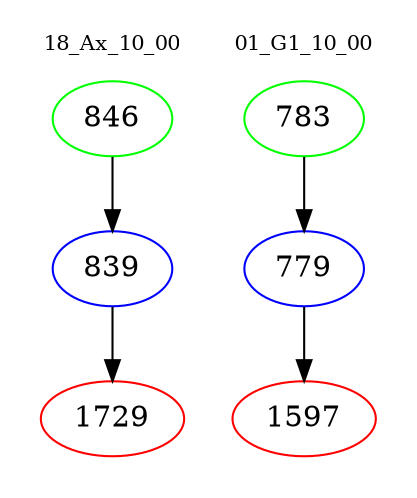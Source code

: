 digraph{
subgraph cluster_0 {
color = white
label = "18_Ax_10_00";
fontsize=10;
T0_846 [label="846", color="green"]
T0_846 -> T0_839 [color="black"]
T0_839 [label="839", color="blue"]
T0_839 -> T0_1729 [color="black"]
T0_1729 [label="1729", color="red"]
}
subgraph cluster_1 {
color = white
label = "01_G1_10_00";
fontsize=10;
T1_783 [label="783", color="green"]
T1_783 -> T1_779 [color="black"]
T1_779 [label="779", color="blue"]
T1_779 -> T1_1597 [color="black"]
T1_1597 [label="1597", color="red"]
}
}
